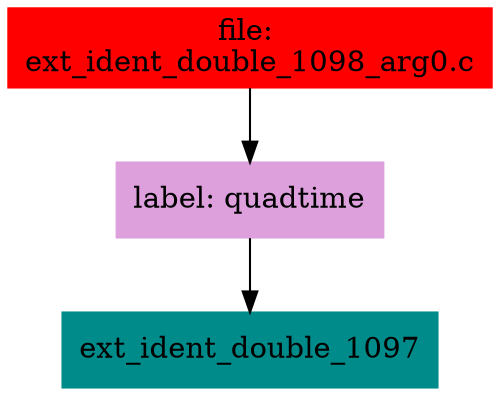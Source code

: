 digraph G {
node [shape=box]

0 [label="file: 
ext_ident_double_1098_arg0.c",color=red, style=filled]
1 [label="label: quadtime",color=plum, style=filled]
0 -> 1
2 [label="ext_ident_double_1097",color=cyan4, style=filled]
1 -> 2


}

